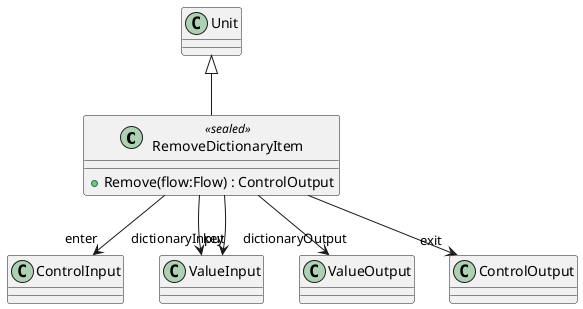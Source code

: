 @startuml
class RemoveDictionaryItem <<sealed>> {
    + Remove(flow:Flow) : ControlOutput
}
Unit <|-- RemoveDictionaryItem
RemoveDictionaryItem --> "enter" ControlInput
RemoveDictionaryItem --> "dictionaryInput" ValueInput
RemoveDictionaryItem --> "dictionaryOutput" ValueOutput
RemoveDictionaryItem --> "key" ValueInput
RemoveDictionaryItem --> "exit" ControlOutput
@enduml
